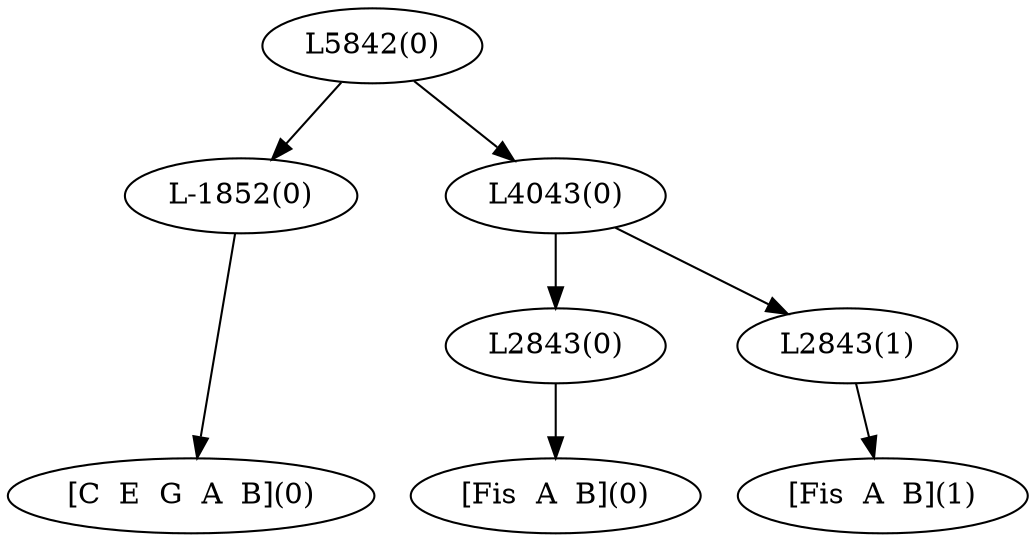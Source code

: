 digraph sample{
"L-1852(0)"->"[C  E  G  A  B](0)"
"L2843(0)"->"[Fis  A  B](0)"
"L2843(1)"->"[Fis  A  B](1)"
"L4043(0)"->"L2843(0)"
"L4043(0)"->"L2843(1)"
"L5842(0)"->"L-1852(0)"
"L5842(0)"->"L4043(0)"
{rank = min; "L5842(0)"}
{rank = same; "L-1852(0)"; "L4043(0)";}
{rank = same; "L2843(0)"; "L2843(1)";}
{rank = max; "[C  E  G  A  B](0)"; "[Fis  A  B](0)"; "[Fis  A  B](1)";}
}